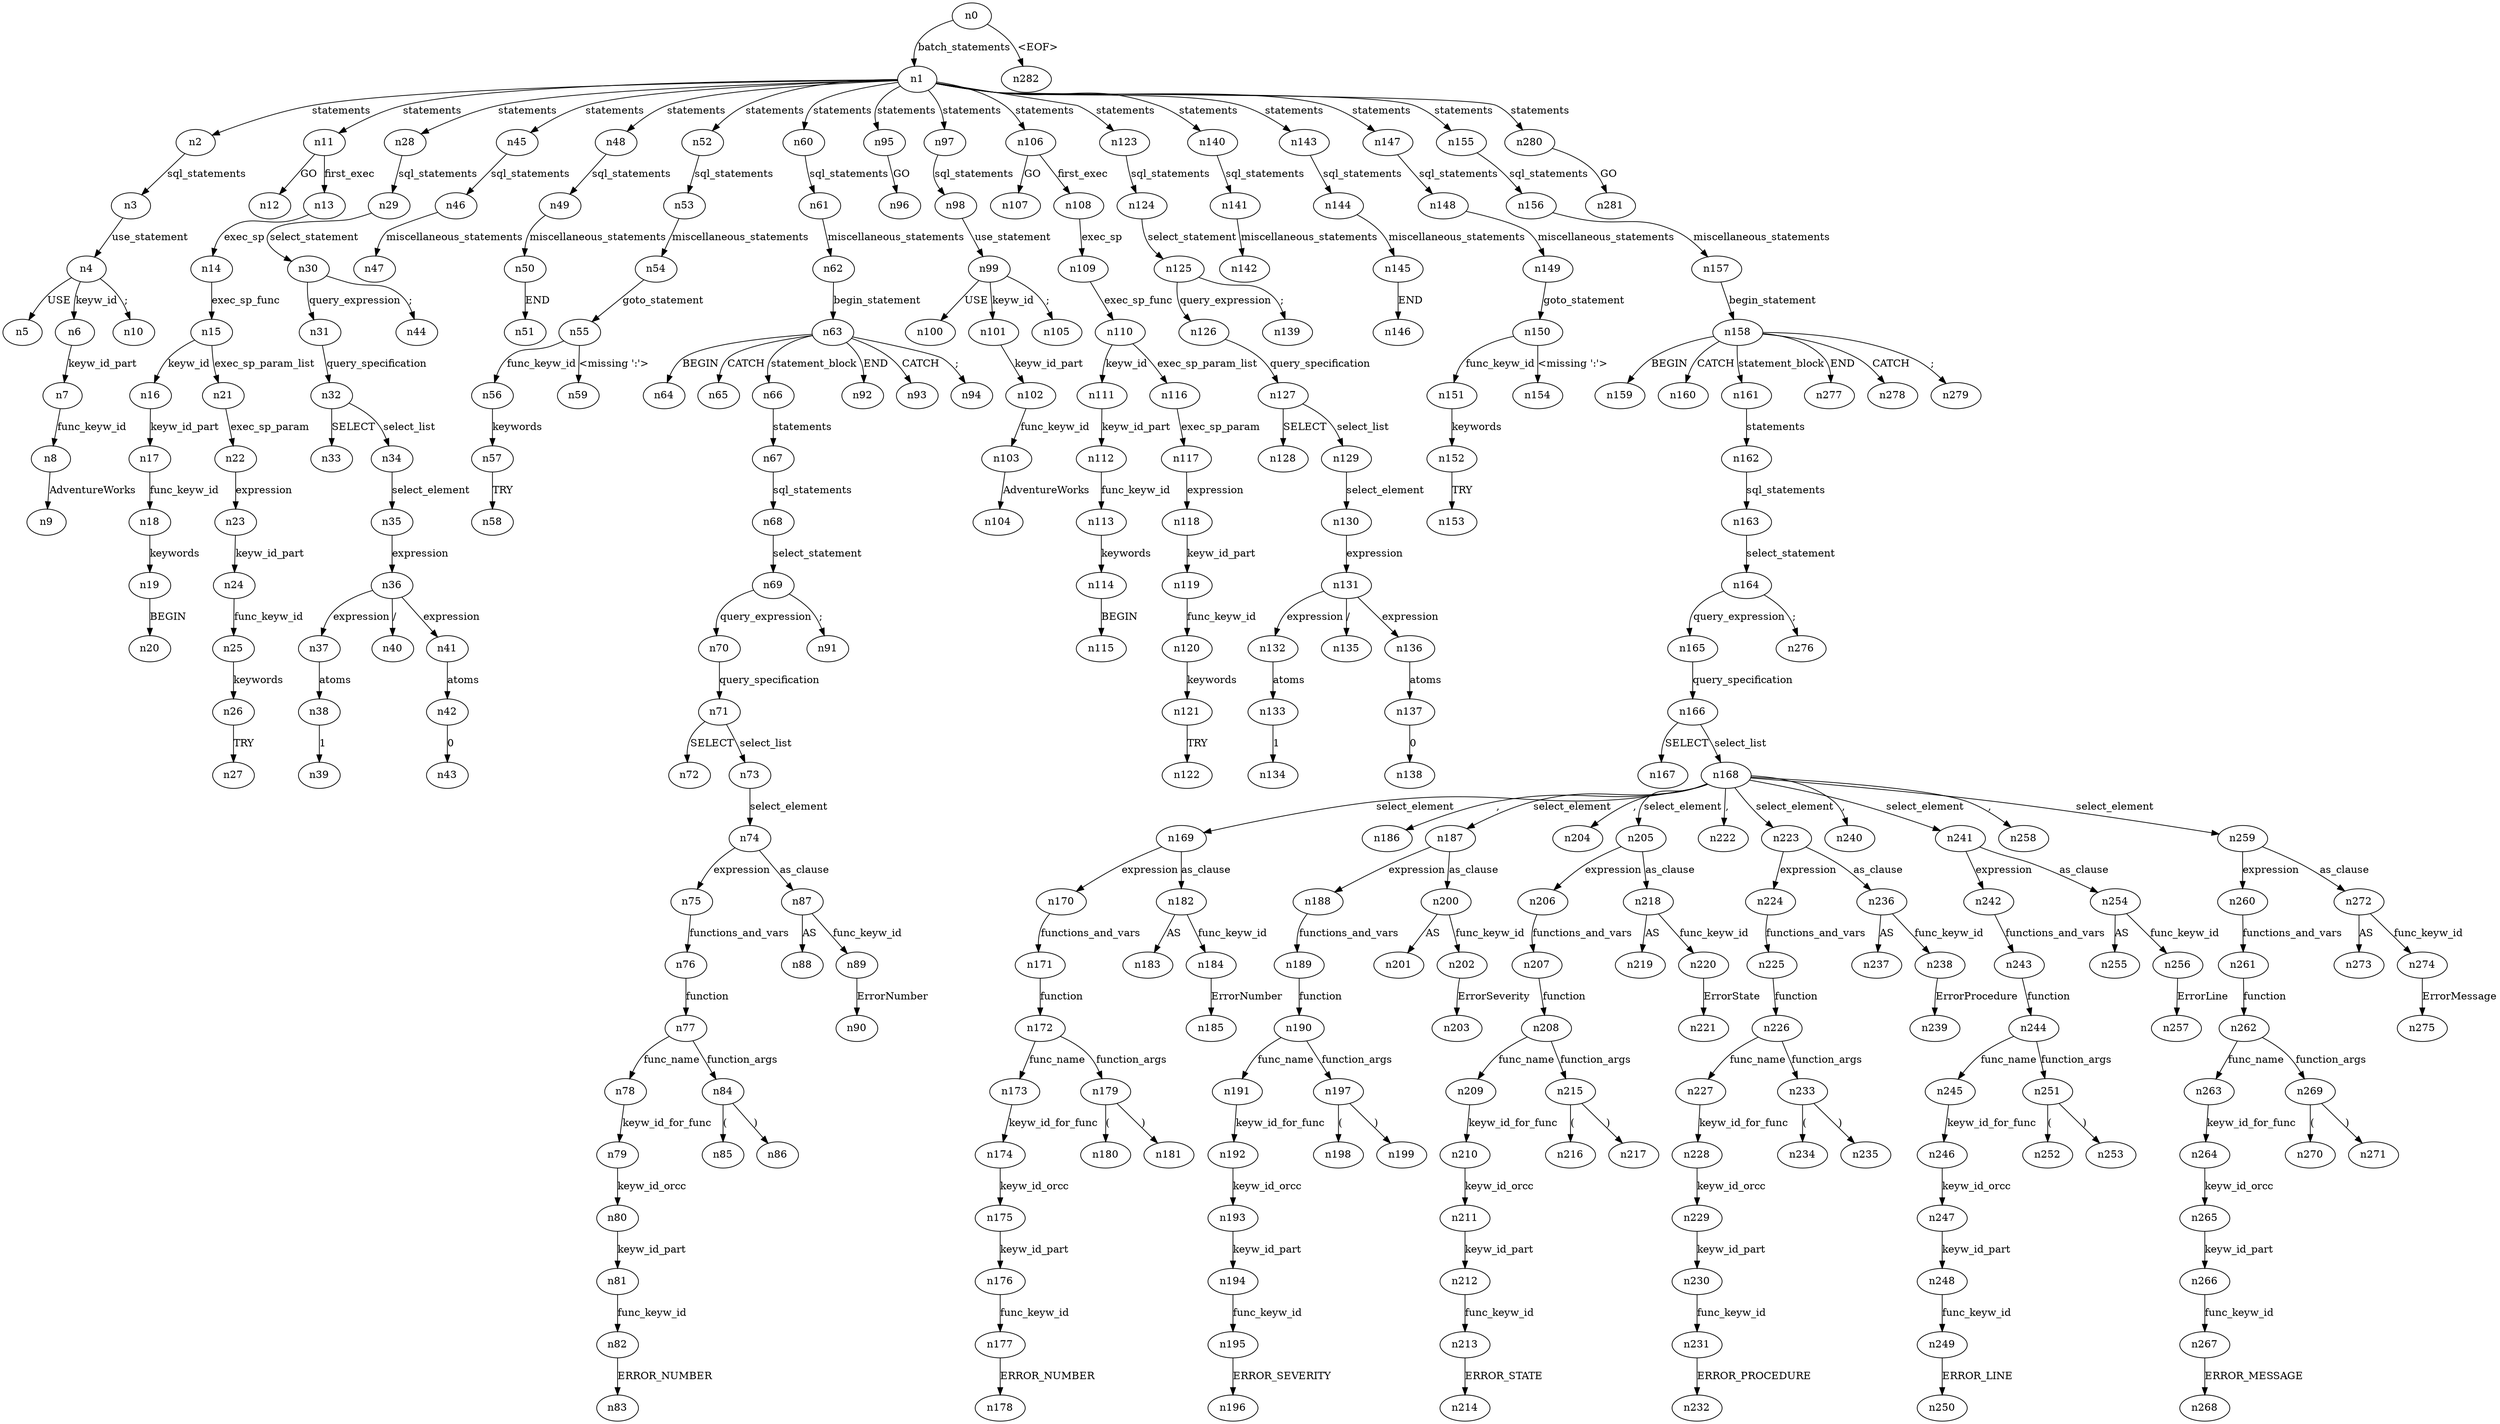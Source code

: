 digraph ParseTree {
  n0 -> n1 [label="batch_statements"];
  n1 -> n2 [label="statements"];
  n2 -> n3 [label="sql_statements"];
  n3 -> n4 [label="use_statement"];
  n4 -> n5 [label="USE"];
  n4 -> n6 [label="keyw_id"];
  n6 -> n7 [label="keyw_id_part"];
  n7 -> n8 [label="func_keyw_id"];
  n8 -> n9 [label="AdventureWorks"];
  n4 -> n10 [label=";"];
  n1 -> n11 [label="statements"];
  n11 -> n12 [label="GO"];
  n11 -> n13 [label="first_exec"];
  n13 -> n14 [label="exec_sp"];
  n14 -> n15 [label="exec_sp_func"];
  n15 -> n16 [label="keyw_id"];
  n16 -> n17 [label="keyw_id_part"];
  n17 -> n18 [label="func_keyw_id"];
  n18 -> n19 [label="keywords"];
  n19 -> n20 [label="BEGIN"];
  n15 -> n21 [label="exec_sp_param_list"];
  n21 -> n22 [label="exec_sp_param"];
  n22 -> n23 [label="expression"];
  n23 -> n24 [label="keyw_id_part"];
  n24 -> n25 [label="func_keyw_id"];
  n25 -> n26 [label="keywords"];
  n26 -> n27 [label="TRY"];
  n1 -> n28 [label="statements"];
  n28 -> n29 [label="sql_statements"];
  n29 -> n30 [label="select_statement"];
  n30 -> n31 [label="query_expression"];
  n31 -> n32 [label="query_specification"];
  n32 -> n33 [label="SELECT"];
  n32 -> n34 [label="select_list"];
  n34 -> n35 [label="select_element"];
  n35 -> n36 [label="expression"];
  n36 -> n37 [label="expression"];
  n37 -> n38 [label="atoms"];
  n38 -> n39 [label="1"];
  n36 -> n40 [label="/"];
  n36 -> n41 [label="expression"];
  n41 -> n42 [label="atoms"];
  n42 -> n43 [label="0"];
  n30 -> n44 [label=";"];
  n1 -> n45 [label="statements"];
  n45 -> n46 [label="sql_statements"];
  n46 -> n47 [label="miscellaneous_statements"];
  n1 -> n48 [label="statements"];
  n48 -> n49 [label="sql_statements"];
  n49 -> n50 [label="miscellaneous_statements"];
  n50 -> n51 [label="END"];
  n1 -> n52 [label="statements"];
  n52 -> n53 [label="sql_statements"];
  n53 -> n54 [label="miscellaneous_statements"];
  n54 -> n55 [label="goto_statement"];
  n55 -> n56 [label="func_keyw_id"];
  n56 -> n57 [label="keywords"];
  n57 -> n58 [label="TRY"];
  n55 -> n59 [label="<missing ':'>"];
  n1 -> n60 [label="statements"];
  n60 -> n61 [label="sql_statements"];
  n61 -> n62 [label="miscellaneous_statements"];
  n62 -> n63 [label="begin_statement"];
  n63 -> n64 [label="BEGIN"];
  n63 -> n65 [label="CATCH"];
  n63 -> n66 [label="statement_block"];
  n66 -> n67 [label="statements"];
  n67 -> n68 [label="sql_statements"];
  n68 -> n69 [label="select_statement"];
  n69 -> n70 [label="query_expression"];
  n70 -> n71 [label="query_specification"];
  n71 -> n72 [label="SELECT"];
  n71 -> n73 [label="select_list"];
  n73 -> n74 [label="select_element"];
  n74 -> n75 [label="expression"];
  n75 -> n76 [label="functions_and_vars"];
  n76 -> n77 [label="function"];
  n77 -> n78 [label="func_name"];
  n78 -> n79 [label="keyw_id_for_func"];
  n79 -> n80 [label="keyw_id_orcc"];
  n80 -> n81 [label="keyw_id_part"];
  n81 -> n82 [label="func_keyw_id"];
  n82 -> n83 [label="ERROR_NUMBER"];
  n77 -> n84 [label="function_args"];
  n84 -> n85 [label="("];
  n84 -> n86 [label=")"];
  n74 -> n87 [label="as_clause"];
  n87 -> n88 [label="AS"];
  n87 -> n89 [label="func_keyw_id"];
  n89 -> n90 [label="ErrorNumber"];
  n69 -> n91 [label=";"];
  n63 -> n92 [label="END"];
  n63 -> n93 [label="CATCH"];
  n63 -> n94 [label=";"];
  n1 -> n95 [label="statements"];
  n95 -> n96 [label="GO"];
  n1 -> n97 [label="statements"];
  n97 -> n98 [label="sql_statements"];
  n98 -> n99 [label="use_statement"];
  n99 -> n100 [label="USE"];
  n99 -> n101 [label="keyw_id"];
  n101 -> n102 [label="keyw_id_part"];
  n102 -> n103 [label="func_keyw_id"];
  n103 -> n104 [label="AdventureWorks"];
  n99 -> n105 [label=";"];
  n1 -> n106 [label="statements"];
  n106 -> n107 [label="GO"];
  n106 -> n108 [label="first_exec"];
  n108 -> n109 [label="exec_sp"];
  n109 -> n110 [label="exec_sp_func"];
  n110 -> n111 [label="keyw_id"];
  n111 -> n112 [label="keyw_id_part"];
  n112 -> n113 [label="func_keyw_id"];
  n113 -> n114 [label="keywords"];
  n114 -> n115 [label="BEGIN"];
  n110 -> n116 [label="exec_sp_param_list"];
  n116 -> n117 [label="exec_sp_param"];
  n117 -> n118 [label="expression"];
  n118 -> n119 [label="keyw_id_part"];
  n119 -> n120 [label="func_keyw_id"];
  n120 -> n121 [label="keywords"];
  n121 -> n122 [label="TRY"];
  n1 -> n123 [label="statements"];
  n123 -> n124 [label="sql_statements"];
  n124 -> n125 [label="select_statement"];
  n125 -> n126 [label="query_expression"];
  n126 -> n127 [label="query_specification"];
  n127 -> n128 [label="SELECT"];
  n127 -> n129 [label="select_list"];
  n129 -> n130 [label="select_element"];
  n130 -> n131 [label="expression"];
  n131 -> n132 [label="expression"];
  n132 -> n133 [label="atoms"];
  n133 -> n134 [label="1"];
  n131 -> n135 [label="/"];
  n131 -> n136 [label="expression"];
  n136 -> n137 [label="atoms"];
  n137 -> n138 [label="0"];
  n125 -> n139 [label=";"];
  n1 -> n140 [label="statements"];
  n140 -> n141 [label="sql_statements"];
  n141 -> n142 [label="miscellaneous_statements"];
  n1 -> n143 [label="statements"];
  n143 -> n144 [label="sql_statements"];
  n144 -> n145 [label="miscellaneous_statements"];
  n145 -> n146 [label="END"];
  n1 -> n147 [label="statements"];
  n147 -> n148 [label="sql_statements"];
  n148 -> n149 [label="miscellaneous_statements"];
  n149 -> n150 [label="goto_statement"];
  n150 -> n151 [label="func_keyw_id"];
  n151 -> n152 [label="keywords"];
  n152 -> n153 [label="TRY"];
  n150 -> n154 [label="<missing ':'>"];
  n1 -> n155 [label="statements"];
  n155 -> n156 [label="sql_statements"];
  n156 -> n157 [label="miscellaneous_statements"];
  n157 -> n158 [label="begin_statement"];
  n158 -> n159 [label="BEGIN"];
  n158 -> n160 [label="CATCH"];
  n158 -> n161 [label="statement_block"];
  n161 -> n162 [label="statements"];
  n162 -> n163 [label="sql_statements"];
  n163 -> n164 [label="select_statement"];
  n164 -> n165 [label="query_expression"];
  n165 -> n166 [label="query_specification"];
  n166 -> n167 [label="SELECT"];
  n166 -> n168 [label="select_list"];
  n168 -> n169 [label="select_element"];
  n169 -> n170 [label="expression"];
  n170 -> n171 [label="functions_and_vars"];
  n171 -> n172 [label="function"];
  n172 -> n173 [label="func_name"];
  n173 -> n174 [label="keyw_id_for_func"];
  n174 -> n175 [label="keyw_id_orcc"];
  n175 -> n176 [label="keyw_id_part"];
  n176 -> n177 [label="func_keyw_id"];
  n177 -> n178 [label="ERROR_NUMBER"];
  n172 -> n179 [label="function_args"];
  n179 -> n180 [label="("];
  n179 -> n181 [label=")"];
  n169 -> n182 [label="as_clause"];
  n182 -> n183 [label="AS"];
  n182 -> n184 [label="func_keyw_id"];
  n184 -> n185 [label="ErrorNumber"];
  n168 -> n186 [label=","];
  n168 -> n187 [label="select_element"];
  n187 -> n188 [label="expression"];
  n188 -> n189 [label="functions_and_vars"];
  n189 -> n190 [label="function"];
  n190 -> n191 [label="func_name"];
  n191 -> n192 [label="keyw_id_for_func"];
  n192 -> n193 [label="keyw_id_orcc"];
  n193 -> n194 [label="keyw_id_part"];
  n194 -> n195 [label="func_keyw_id"];
  n195 -> n196 [label="ERROR_SEVERITY"];
  n190 -> n197 [label="function_args"];
  n197 -> n198 [label="("];
  n197 -> n199 [label=")"];
  n187 -> n200 [label="as_clause"];
  n200 -> n201 [label="AS"];
  n200 -> n202 [label="func_keyw_id"];
  n202 -> n203 [label="ErrorSeverity"];
  n168 -> n204 [label=","];
  n168 -> n205 [label="select_element"];
  n205 -> n206 [label="expression"];
  n206 -> n207 [label="functions_and_vars"];
  n207 -> n208 [label="function"];
  n208 -> n209 [label="func_name"];
  n209 -> n210 [label="keyw_id_for_func"];
  n210 -> n211 [label="keyw_id_orcc"];
  n211 -> n212 [label="keyw_id_part"];
  n212 -> n213 [label="func_keyw_id"];
  n213 -> n214 [label="ERROR_STATE"];
  n208 -> n215 [label="function_args"];
  n215 -> n216 [label="("];
  n215 -> n217 [label=")"];
  n205 -> n218 [label="as_clause"];
  n218 -> n219 [label="AS"];
  n218 -> n220 [label="func_keyw_id"];
  n220 -> n221 [label="ErrorState"];
  n168 -> n222 [label=","];
  n168 -> n223 [label="select_element"];
  n223 -> n224 [label="expression"];
  n224 -> n225 [label="functions_and_vars"];
  n225 -> n226 [label="function"];
  n226 -> n227 [label="func_name"];
  n227 -> n228 [label="keyw_id_for_func"];
  n228 -> n229 [label="keyw_id_orcc"];
  n229 -> n230 [label="keyw_id_part"];
  n230 -> n231 [label="func_keyw_id"];
  n231 -> n232 [label="ERROR_PROCEDURE"];
  n226 -> n233 [label="function_args"];
  n233 -> n234 [label="("];
  n233 -> n235 [label=")"];
  n223 -> n236 [label="as_clause"];
  n236 -> n237 [label="AS"];
  n236 -> n238 [label="func_keyw_id"];
  n238 -> n239 [label="ErrorProcedure"];
  n168 -> n240 [label=","];
  n168 -> n241 [label="select_element"];
  n241 -> n242 [label="expression"];
  n242 -> n243 [label="functions_and_vars"];
  n243 -> n244 [label="function"];
  n244 -> n245 [label="func_name"];
  n245 -> n246 [label="keyw_id_for_func"];
  n246 -> n247 [label="keyw_id_orcc"];
  n247 -> n248 [label="keyw_id_part"];
  n248 -> n249 [label="func_keyw_id"];
  n249 -> n250 [label="ERROR_LINE"];
  n244 -> n251 [label="function_args"];
  n251 -> n252 [label="("];
  n251 -> n253 [label=")"];
  n241 -> n254 [label="as_clause"];
  n254 -> n255 [label="AS"];
  n254 -> n256 [label="func_keyw_id"];
  n256 -> n257 [label="ErrorLine"];
  n168 -> n258 [label=","];
  n168 -> n259 [label="select_element"];
  n259 -> n260 [label="expression"];
  n260 -> n261 [label="functions_and_vars"];
  n261 -> n262 [label="function"];
  n262 -> n263 [label="func_name"];
  n263 -> n264 [label="keyw_id_for_func"];
  n264 -> n265 [label="keyw_id_orcc"];
  n265 -> n266 [label="keyw_id_part"];
  n266 -> n267 [label="func_keyw_id"];
  n267 -> n268 [label="ERROR_MESSAGE"];
  n262 -> n269 [label="function_args"];
  n269 -> n270 [label="("];
  n269 -> n271 [label=")"];
  n259 -> n272 [label="as_clause"];
  n272 -> n273 [label="AS"];
  n272 -> n274 [label="func_keyw_id"];
  n274 -> n275 [label="ErrorMessage"];
  n164 -> n276 [label=";"];
  n158 -> n277 [label="END"];
  n158 -> n278 [label="CATCH"];
  n158 -> n279 [label=";"];
  n1 -> n280 [label="statements"];
  n280 -> n281 [label="GO"];
  n0 -> n282 [label="<EOF>"];
}